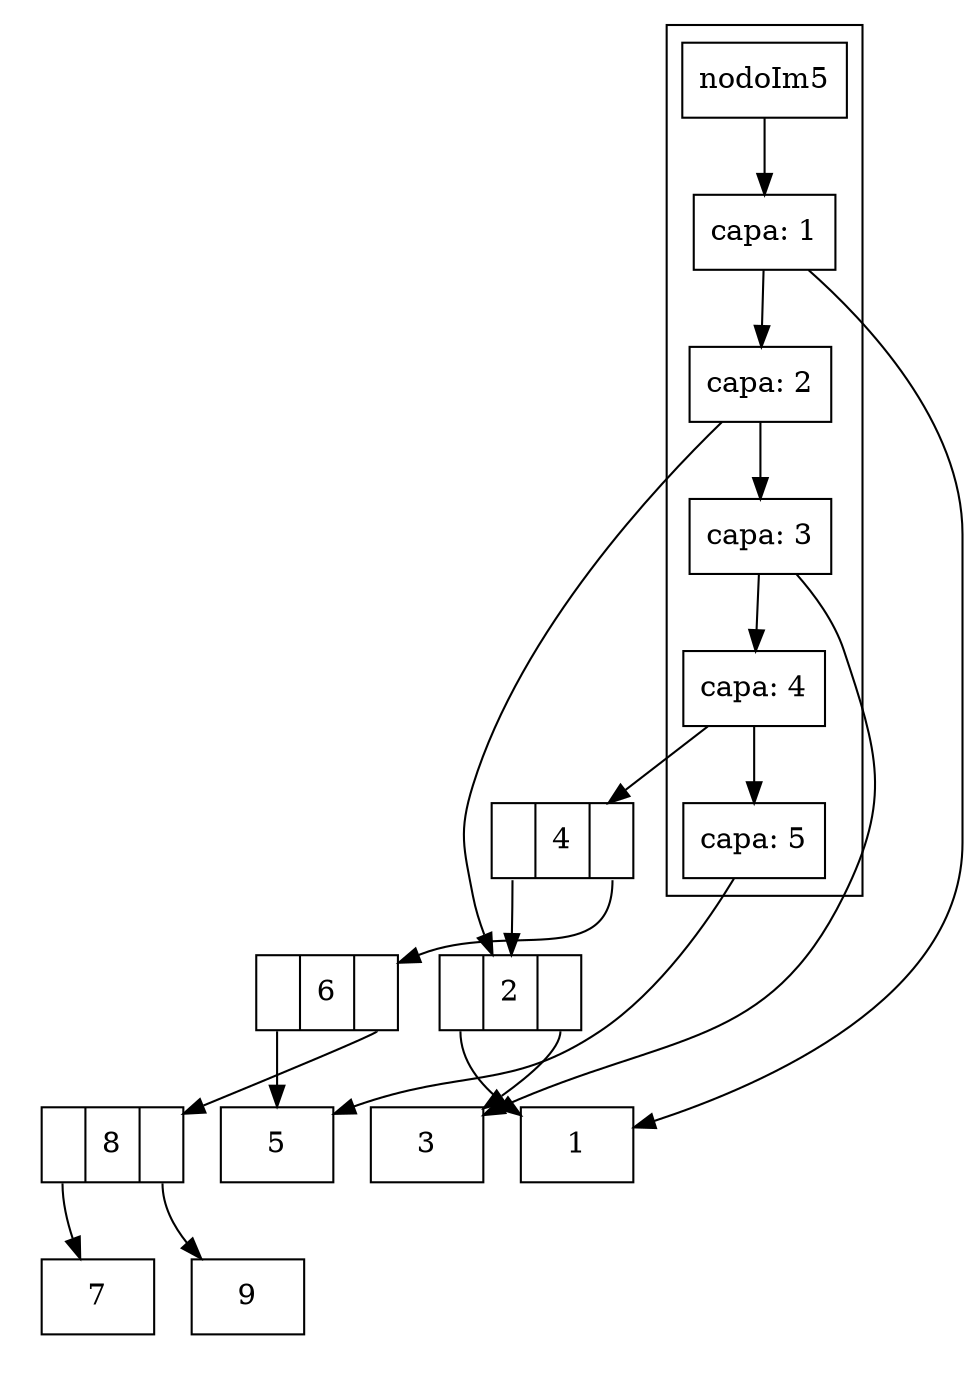 digraph listaDoble {
rankdir=TB
node [shape = record]
subgraph cluster_1 {
nodo4 [ label ="<C0>|4|<C1>"];
nodo2 [ label ="<C0>|2|<C1>"];
nodo1 [ label ="1"];
nodo2:C0->nodo1
nodo3 [ label ="3"];
nodo2:C1->nodo3
nodo4:C0->nodo2
nodo6 [ label ="<C0>|6|<C1>"];
nodo5 [ label ="5"];
nodo6:C0->nodo5
nodo8 [ label ="<C0>|8|<C1>"];
nodo7 [ label ="7"];
nodo8:C0->nodo7
nodo9 [ label ="9"];
nodo8:C1->nodo9
nodo6:C1->nodo8
nodo4:C1->nodo6
color="White";
}
subgraph cluster_2 {
capa5o1 [ label ="capa: 1"];
capa5o2 [ label ="capa: 2"];
capa5o3 [ label ="capa: 3"];
capa5o4 [ label ="capa: 4"];
capa5o5 [ label ="capa: 5"];
nodoIm5->capa5o1->capa5o2->capa5o3->capa5o4->capa5o5
}
capa5o1->nodo1
capa5o2->nodo2
capa5o3->nodo3
capa5o4->nodo4
capa5o5->nodo5
}
